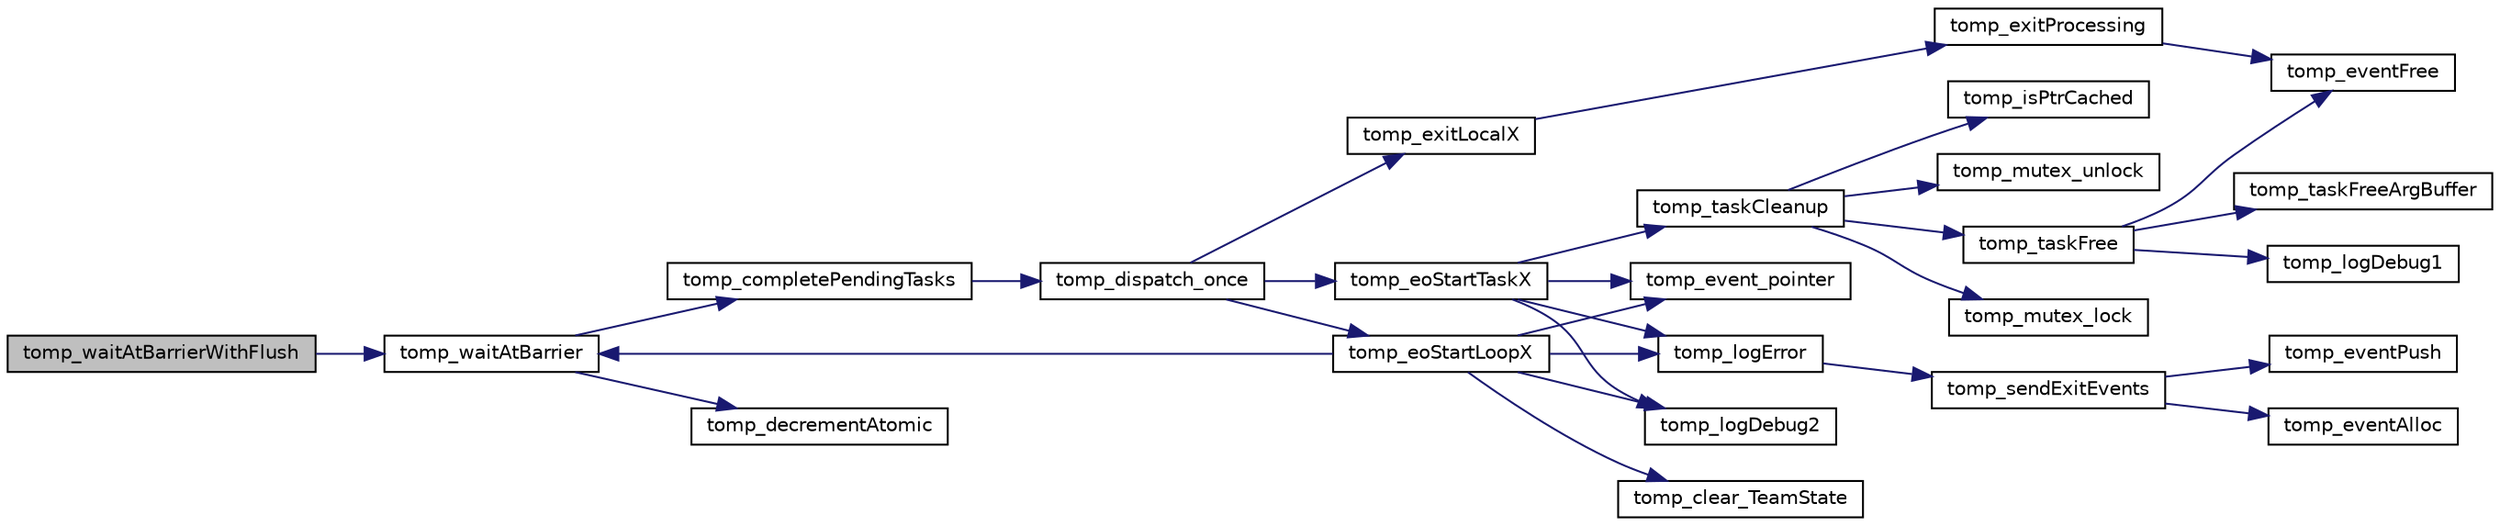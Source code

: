 digraph "tomp_waitAtBarrierWithFlush"
{
  edge [fontname="Helvetica",fontsize="10",labelfontname="Helvetica",labelfontsize="10"];
  node [fontname="Helvetica",fontsize="10",shape=record];
  rankdir="LR";
  Node1 [label="tomp_waitAtBarrierWithFlush",height=0.2,width=0.4,color="black", fillcolor="grey75", style="filled", fontcolor="black"];
  Node1 -> Node2 [color="midnightblue",fontsize="10",style="solid",fontname="Helvetica"];
  Node2 [label="tomp_waitAtBarrier",height=0.2,width=0.4,color="black", fillcolor="white", style="filled",URL="$tomp__util_8h.html#a143a5568daa6cfc24944c6951f67881c",tooltip="Wait for a certain number of threads to reach this point. "];
  Node2 -> Node3 [color="midnightblue",fontsize="10",style="solid",fontname="Helvetica"];
  Node3 [label="tomp_completePendingTasks",height=0.2,width=0.4,color="black", fillcolor="white", style="filled",URL="$tomp__util_8h.html#a3aa28741c3c778eb6bf98fcb6a5acd64",tooltip="Complete all explicit tasks generated upto the implicit/explicit barrier. "];
  Node3 -> Node4 [color="midnightblue",fontsize="10",style="solid",fontname="Helvetica"];
  Node4 [label="tomp_dispatch_once",height=0.2,width=0.4,color="black", fillcolor="white", style="filled",URL="$tomp__dispatch_8c.html#ae6950591d2e87e30c43306b0230749e3",tooltip="OpenMP dispatch function. "];
  Node4 -> Node5 [color="midnightblue",fontsize="10",style="solid",fontname="Helvetica"];
  Node5 [label="tomp_exitLocalX",height=0.2,width=0.4,color="black", fillcolor="white", style="filled",URL="$tomp__dispatch_8c.html#a001005d48036c2735c7e895aeac19362",tooltip="Called by the worker cores (only) during program termination. "];
  Node5 -> Node6 [color="midnightblue",fontsize="10",style="solid",fontname="Helvetica"];
  Node6 [label="tomp_exitProcessing",height=0.2,width=0.4,color="black", fillcolor="white", style="filled",URL="$tomp__init_8c.html#a6e39b868e8835dc9a9136ebce631c562",tooltip="Called by all cores (master & workers) before exit. "];
  Node6 -> Node7 [color="midnightblue",fontsize="10",style="solid",fontname="Helvetica"];
  Node7 [label="tomp_eventFree",height=0.2,width=0.4,color="black", fillcolor="white", style="filled",URL="$tomp__qmss_8h.html#ac12fe629f3b0e5cef7d8b3a6598bba93",tooltip="Free a buffer allocated from the TOMP free queue. "];
  Node4 -> Node8 [color="midnightblue",fontsize="10",style="solid",fontname="Helvetica"];
  Node8 [label="tomp_eoStartLoopX",height=0.2,width=0.4,color="black", fillcolor="white", style="filled",URL="$tomp__parallel_8c.html#ae6edb0e88c95c0020c4008993e399407",tooltip="Function executed by the worker cores when they pull an event from the workshare queue. "];
  Node8 -> Node9 [color="midnightblue",fontsize="10",style="solid",fontname="Helvetica"];
  Node9 [label="tomp_event_pointer",height=0.2,width=0.4,color="black", fillcolor="white", style="filled",URL="$tomp__qmss_8h.html#a42c9d5631150fcd4759bcbfb062606ad",tooltip="Extract the storage buffer from an event. "];
  Node8 -> Node10 [color="midnightblue",fontsize="10",style="solid",fontname="Helvetica"];
  Node10 [label="tomp_logError",height=0.2,width=0.4,color="black", fillcolor="white", style="filled",URL="$tomp__log_8h.html#a50d90fef4d288c6c7ca380ebd9b5c21f",tooltip="Log an error message along with file name and line number and terminate execution. "];
  Node10 -> Node11 [color="midnightblue",fontsize="10",style="solid",fontname="Helvetica"];
  Node11 [label="tomp_sendExitEvents",height=0.2,width=0.4,color="black", fillcolor="white", style="filled",URL="$tomp__log_8h.html#acd94e3cbc027bd2fd6b5b4801d6e4686",tooltip="Terminate program across cores by sending events to the exit queue. "];
  Node11 -> Node12 [color="midnightblue",fontsize="10",style="solid",fontname="Helvetica"];
  Node12 [label="tomp_eventAlloc",height=0.2,width=0.4,color="black", fillcolor="white", style="filled",URL="$tomp__qmss_8h.html#a9bb08ae9b3b1b51e73df07452cb80d57",tooltip="Allocate a buffer from the TOMP free queue. "];
  Node11 -> Node13 [color="midnightblue",fontsize="10",style="solid",fontname="Helvetica"];
  Node13 [label="tomp_eventPush",height=0.2,width=0.4,color="black", fillcolor="white", style="filled",URL="$tomp__qmss_8h.html#ae9dbc3ed95d68c0da3756cf7002496f8",tooltip="Push an event onto the tail of the specified queue. "];
  Node8 -> Node14 [color="midnightblue",fontsize="10",style="solid",fontname="Helvetica"];
  Node14 [label="tomp_clear_TeamState",height=0.2,width=0.4,color="black", fillcolor="white", style="filled",URL="$tomp__parallel_8h.html#a8f67d78bc873ad873382e87b94c4d0dc",tooltip="Reset a tomp_teamState variable. "];
  Node8 -> Node15 [color="midnightblue",fontsize="10",style="solid",fontname="Helvetica"];
  Node15 [label="tomp_logDebug2",height=0.2,width=0.4,color="black", fillcolor="white", style="filled",URL="$tomp__log_8h.html#a2157a320d6b16f74e8719108d1fcdd63",tooltip="Log a debug message with a format string and 2 integer arguments. "];
  Node8 -> Node2 [color="midnightblue",fontsize="10",style="solid",fontname="Helvetica"];
  Node4 -> Node16 [color="midnightblue",fontsize="10",style="solid",fontname="Helvetica"];
  Node16 [label="tomp_eoStartTaskX",height=0.2,width=0.4,color="black", fillcolor="white", style="filled",URL="$tomp__parallel_8h.html#ae46e584f357432c46f6944af64ab4b9a",tooltip="Function executed by the worker cores when they pull an event from the task queue. "];
  Node16 -> Node9 [color="midnightblue",fontsize="10",style="solid",fontname="Helvetica"];
  Node16 -> Node10 [color="midnightblue",fontsize="10",style="solid",fontname="Helvetica"];
  Node16 -> Node15 [color="midnightblue",fontsize="10",style="solid",fontname="Helvetica"];
  Node16 -> Node17 [color="midnightblue",fontsize="10",style="solid",fontname="Helvetica"];
  Node17 [label="tomp_taskCleanup",height=0.2,width=0.4,color="black", fillcolor="white", style="filled",URL="$tomp__task_8c.html#a9fd32440b6aeef7f82ca050e86ac92bb",tooltip="Performs book-keeping activities on completion of task execution. "];
  Node17 -> Node18 [color="midnightblue",fontsize="10",style="solid",fontname="Helvetica"];
  Node18 [label="tomp_mutex_lock",height=0.2,width=0.4,color="black", fillcolor="white", style="filled",URL="$tomp__util_8h.html#a1a0208b1df579d51b0779ec296240325",tooltip="Wrapper for acquiring a hardware semaphore. "];
  Node17 -> Node19 [color="midnightblue",fontsize="10",style="solid",fontname="Helvetica"];
  Node19 [label="tomp_isPtrCached",height=0.2,width=0.4,color="black", fillcolor="white", style="filled",URL="$tomp__util_8h.html#ad4d22383f64c71f91a7e97ee5eee869a",tooltip="Returns true if ptr points to an object in cached memory. "];
  Node17 -> Node20 [color="midnightblue",fontsize="10",style="solid",fontname="Helvetica"];
  Node20 [label="tomp_taskFree",height=0.2,width=0.4,color="black", fillcolor="white", style="filled",URL="$tomp__task_8c.html#aca227d49e1d8ff1d2dd97235d4dc3063",tooltip="Free up memory allocated for an explicit task. "];
  Node20 -> Node21 [color="midnightblue",fontsize="10",style="solid",fontname="Helvetica"];
  Node21 [label="tomp_logDebug1",height=0.2,width=0.4,color="black", fillcolor="white", style="filled",URL="$tomp__log_8h.html#a13d4d406f465d176596a32a33ba963d5",tooltip="Log a debug message with a format string and 1 integer argument. "];
  Node20 -> Node22 [color="midnightblue",fontsize="10",style="solid",fontname="Helvetica"];
  Node22 [label="tomp_taskFreeArgBuffer",height=0.2,width=0.4,color="black", fillcolor="white", style="filled",URL="$tomp__task_8c.html#a31c223454df69886f0e8f0629c387308",tooltip="Free up memory allocated for the task argument buffer. "];
  Node20 -> Node7 [color="midnightblue",fontsize="10",style="solid",fontname="Helvetica"];
  Node17 -> Node23 [color="midnightblue",fontsize="10",style="solid",fontname="Helvetica"];
  Node23 [label="tomp_mutex_unlock",height=0.2,width=0.4,color="black", fillcolor="white", style="filled",URL="$tomp__util_8h.html#a69926a09ecd571565b04308650548ca1",tooltip="Wrapper for releasing a hardware semaphore. "];
  Node2 -> Node24 [color="midnightblue",fontsize="10",style="solid",fontname="Helvetica"];
  Node24 [label="tomp_decrementAtomic",height=0.2,width=0.4,color="black", fillcolor="white", style="filled",URL="$tomp__util_8h.html#ab1a9a52667afb1dfa8ee9301aa972aab",tooltip="Atomic decrement of an integer value stored in non-cacheable memory. "];
}
